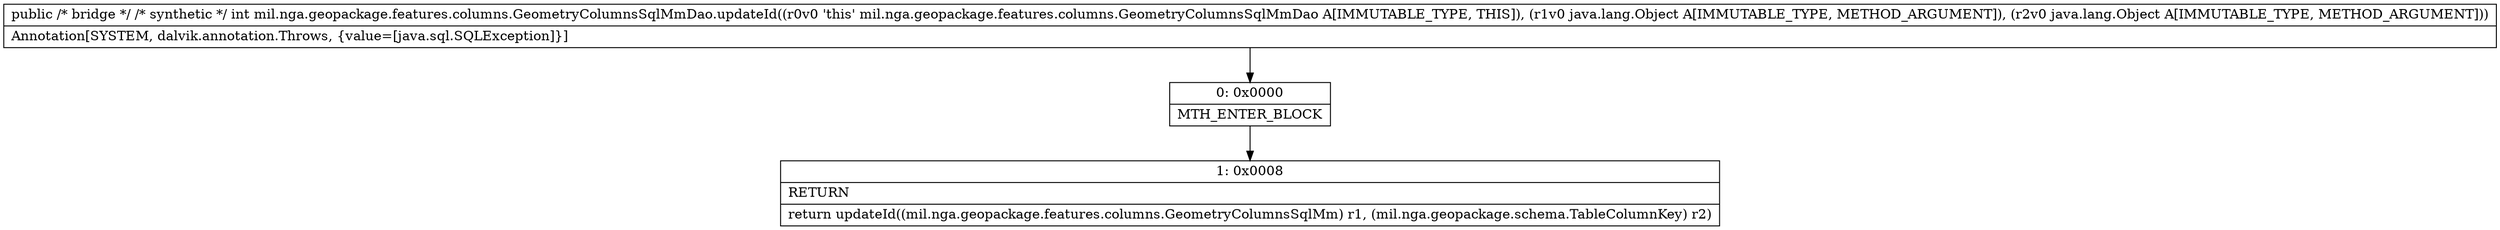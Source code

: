 digraph "CFG formil.nga.geopackage.features.columns.GeometryColumnsSqlMmDao.updateId(Ljava\/lang\/Object;Ljava\/lang\/Object;)I" {
Node_0 [shape=record,label="{0\:\ 0x0000|MTH_ENTER_BLOCK\l}"];
Node_1 [shape=record,label="{1\:\ 0x0008|RETURN\l|return updateId((mil.nga.geopackage.features.columns.GeometryColumnsSqlMm) r1, (mil.nga.geopackage.schema.TableColumnKey) r2)\l}"];
MethodNode[shape=record,label="{public \/* bridge *\/ \/* synthetic *\/ int mil.nga.geopackage.features.columns.GeometryColumnsSqlMmDao.updateId((r0v0 'this' mil.nga.geopackage.features.columns.GeometryColumnsSqlMmDao A[IMMUTABLE_TYPE, THIS]), (r1v0 java.lang.Object A[IMMUTABLE_TYPE, METHOD_ARGUMENT]), (r2v0 java.lang.Object A[IMMUTABLE_TYPE, METHOD_ARGUMENT]))  | Annotation[SYSTEM, dalvik.annotation.Throws, \{value=[java.sql.SQLException]\}]\l}"];
MethodNode -> Node_0;
Node_0 -> Node_1;
}

